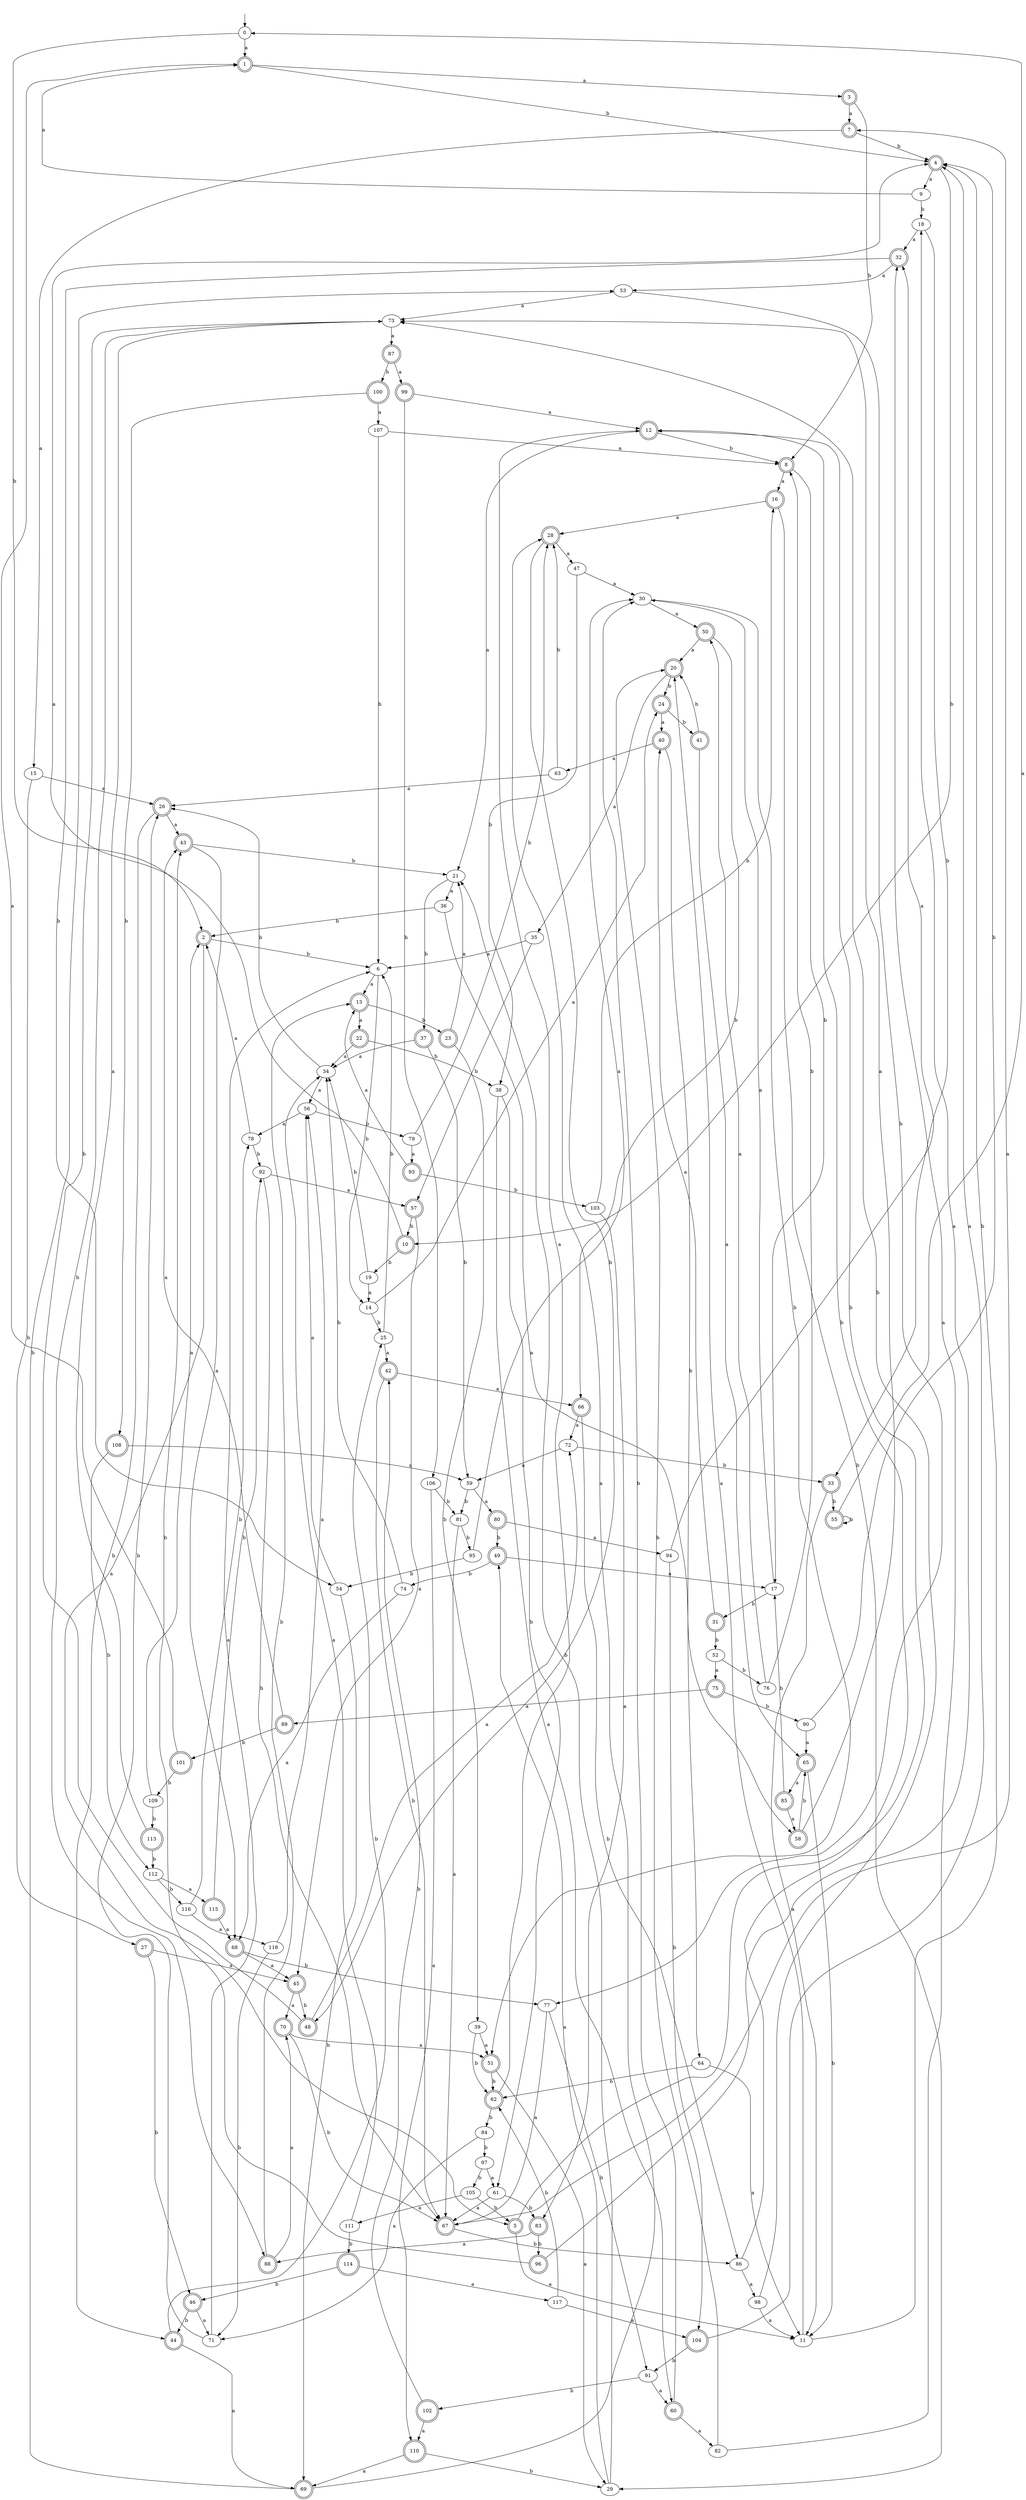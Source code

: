 digraph RandomDFA {
  __start0 [label="", shape=none];
  __start0 -> 0 [label=""];
  0 [shape=circle]
  0 -> 1 [label="a"]
  0 -> 2 [label="b"]
  1 [shape=doublecircle]
  1 -> 3 [label="a"]
  1 -> 4 [label="b"]
  2 [shape=doublecircle]
  2 -> 5 [label="a"]
  2 -> 6 [label="b"]
  3 [shape=doublecircle]
  3 -> 7 [label="a"]
  3 -> 8 [label="b"]
  4 [shape=doublecircle]
  4 -> 9 [label="a"]
  4 -> 10 [label="b"]
  5 [shape=doublecircle]
  5 -> 11 [label="a"]
  5 -> 12 [label="b"]
  6
  6 -> 13 [label="a"]
  6 -> 14 [label="b"]
  7 [shape=doublecircle]
  7 -> 15 [label="a"]
  7 -> 4 [label="b"]
  8 [shape=doublecircle]
  8 -> 16 [label="a"]
  8 -> 17 [label="b"]
  9
  9 -> 1 [label="a"]
  9 -> 18 [label="b"]
  10 [shape=doublecircle]
  10 -> 4 [label="a"]
  10 -> 19 [label="b"]
  11
  11 -> 20 [label="a"]
  11 -> 4 [label="b"]
  12 [shape=doublecircle]
  12 -> 21 [label="a"]
  12 -> 8 [label="b"]
  13 [shape=doublecircle]
  13 -> 22 [label="a"]
  13 -> 23 [label="b"]
  14
  14 -> 24 [label="a"]
  14 -> 25 [label="b"]
  15
  15 -> 26 [label="a"]
  15 -> 27 [label="b"]
  16 [shape=doublecircle]
  16 -> 28 [label="a"]
  16 -> 29 [label="b"]
  17
  17 -> 30 [label="a"]
  17 -> 31 [label="b"]
  18
  18 -> 32 [label="a"]
  18 -> 33 [label="b"]
  19
  19 -> 14 [label="a"]
  19 -> 34 [label="b"]
  20 [shape=doublecircle]
  20 -> 35 [label="a"]
  20 -> 24 [label="b"]
  21
  21 -> 36 [label="a"]
  21 -> 37 [label="b"]
  22 [shape=doublecircle]
  22 -> 34 [label="a"]
  22 -> 38 [label="b"]
  23 [shape=doublecircle]
  23 -> 21 [label="a"]
  23 -> 39 [label="b"]
  24 [shape=doublecircle]
  24 -> 40 [label="a"]
  24 -> 41 [label="b"]
  25
  25 -> 42 [label="a"]
  25 -> 6 [label="b"]
  26 [shape=doublecircle]
  26 -> 43 [label="a"]
  26 -> 44 [label="b"]
  27 [shape=doublecircle]
  27 -> 45 [label="a"]
  27 -> 46 [label="b"]
  28 [shape=doublecircle]
  28 -> 47 [label="a"]
  28 -> 48 [label="b"]
  29
  29 -> 49 [label="a"]
  29 -> 21 [label="b"]
  30
  30 -> 50 [label="a"]
  30 -> 51 [label="b"]
  31 [shape=doublecircle]
  31 -> 40 [label="a"]
  31 -> 52 [label="b"]
  32 [shape=doublecircle]
  32 -> 53 [label="a"]
  32 -> 54 [label="b"]
  33 [shape=doublecircle]
  33 -> 11 [label="a"]
  33 -> 55 [label="b"]
  34
  34 -> 56 [label="a"]
  34 -> 26 [label="b"]
  35
  35 -> 6 [label="a"]
  35 -> 57 [label="b"]
  36
  36 -> 58 [label="a"]
  36 -> 2 [label="b"]
  37 [shape=doublecircle]
  37 -> 34 [label="a"]
  37 -> 59 [label="b"]
  38
  38 -> 60 [label="a"]
  38 -> 61 [label="b"]
  39
  39 -> 51 [label="a"]
  39 -> 62 [label="b"]
  40 [shape=doublecircle]
  40 -> 63 [label="a"]
  40 -> 64 [label="b"]
  41 [shape=doublecircle]
  41 -> 65 [label="a"]
  41 -> 20 [label="b"]
  42 [shape=doublecircle]
  42 -> 66 [label="a"]
  42 -> 67 [label="b"]
  43 [shape=doublecircle]
  43 -> 68 [label="a"]
  43 -> 21 [label="b"]
  44 [shape=doublecircle]
  44 -> 69 [label="a"]
  44 -> 25 [label="b"]
  45 [shape=doublecircle]
  45 -> 70 [label="a"]
  45 -> 48 [label="b"]
  46 [shape=doublecircle]
  46 -> 71 [label="a"]
  46 -> 44 [label="b"]
  47
  47 -> 30 [label="a"]
  47 -> 38 [label="b"]
  48 [shape=doublecircle]
  48 -> 72 [label="a"]
  48 -> 73 [label="b"]
  49 [shape=doublecircle]
  49 -> 17 [label="a"]
  49 -> 74 [label="b"]
  50 [shape=doublecircle]
  50 -> 20 [label="a"]
  50 -> 66 [label="b"]
  51 [shape=doublecircle]
  51 -> 29 [label="a"]
  51 -> 62 [label="b"]
  52
  52 -> 75 [label="a"]
  52 -> 76 [label="b"]
  53
  53 -> 73 [label="a"]
  53 -> 77 [label="b"]
  54
  54 -> 56 [label="a"]
  54 -> 69 [label="b"]
  55 [shape=doublecircle]
  55 -> 0 [label="a"]
  55 -> 55 [label="b"]
  56
  56 -> 78 [label="a"]
  56 -> 79 [label="b"]
  57 [shape=doublecircle]
  57 -> 45 [label="a"]
  57 -> 10 [label="b"]
  58 [shape=doublecircle]
  58 -> 73 [label="a"]
  58 -> 65 [label="b"]
  59
  59 -> 80 [label="a"]
  59 -> 81 [label="b"]
  60 [shape=doublecircle]
  60 -> 82 [label="a"]
  60 -> 30 [label="b"]
  61
  61 -> 67 [label="a"]
  61 -> 83 [label="b"]
  62 [shape=doublecircle]
  62 -> 12 [label="a"]
  62 -> 84 [label="b"]
  63
  63 -> 26 [label="a"]
  63 -> 28 [label="b"]
  64
  64 -> 11 [label="a"]
  64 -> 62 [label="b"]
  65 [shape=doublecircle]
  65 -> 85 [label="a"]
  65 -> 11 [label="b"]
  66 [shape=doublecircle]
  66 -> 72 [label="a"]
  66 -> 86 [label="b"]
  67 [shape=doublecircle]
  67 -> 7 [label="a"]
  67 -> 86 [label="b"]
  68 [shape=doublecircle]
  68 -> 45 [label="a"]
  68 -> 77 [label="b"]
  69 [shape=doublecircle]
  69 -> 28 [label="a"]
  69 -> 53 [label="b"]
  70 [shape=doublecircle]
  70 -> 51 [label="a"]
  70 -> 67 [label="b"]
  71
  71 -> 6 [label="a"]
  71 -> 26 [label="b"]
  72
  72 -> 59 [label="a"]
  72 -> 33 [label="b"]
  73
  73 -> 87 [label="a"]
  73 -> 88 [label="b"]
  74
  74 -> 68 [label="a"]
  74 -> 34 [label="b"]
  75 [shape=doublecircle]
  75 -> 89 [label="a"]
  75 -> 90 [label="b"]
  76
  76 -> 50 [label="a"]
  76 -> 8 [label="b"]
  77
  77 -> 67 [label="a"]
  77 -> 91 [label="b"]
  78
  78 -> 2 [label="a"]
  78 -> 92 [label="b"]
  79
  79 -> 93 [label="a"]
  79 -> 28 [label="b"]
  80 [shape=doublecircle]
  80 -> 94 [label="a"]
  80 -> 49 [label="b"]
  81
  81 -> 67 [label="a"]
  81 -> 95 [label="b"]
  82
  82 -> 32 [label="a"]
  82 -> 20 [label="b"]
  83 [shape=doublecircle]
  83 -> 88 [label="a"]
  83 -> 96 [label="b"]
  84
  84 -> 71 [label="a"]
  84 -> 97 [label="b"]
  85 [shape=doublecircle]
  85 -> 58 [label="a"]
  85 -> 17 [label="b"]
  86
  86 -> 98 [label="a"]
  86 -> 12 [label="b"]
  87 [shape=doublecircle]
  87 -> 99 [label="a"]
  87 -> 100 [label="b"]
  88 [shape=doublecircle]
  88 -> 70 [label="a"]
  88 -> 13 [label="b"]
  89 [shape=doublecircle]
  89 -> 43 [label="a"]
  89 -> 101 [label="b"]
  90
  90 -> 65 [label="a"]
  90 -> 4 [label="b"]
  91
  91 -> 60 [label="a"]
  91 -> 102 [label="b"]
  92
  92 -> 57 [label="a"]
  92 -> 67 [label="b"]
  93 [shape=doublecircle]
  93 -> 13 [label="a"]
  93 -> 103 [label="b"]
  94
  94 -> 32 [label="a"]
  94 -> 104 [label="b"]
  95
  95 -> 30 [label="a"]
  95 -> 54 [label="b"]
  96 [shape=doublecircle]
  96 -> 18 [label="a"]
  96 -> 43 [label="b"]
  97
  97 -> 61 [label="a"]
  97 -> 105 [label="b"]
  98
  98 -> 11 [label="a"]
  98 -> 73 [label="b"]
  99 [shape=doublecircle]
  99 -> 12 [label="a"]
  99 -> 106 [label="b"]
  100 [shape=doublecircle]
  100 -> 107 [label="a"]
  100 -> 108 [label="b"]
  101 [shape=doublecircle]
  101 -> 1 [label="a"]
  101 -> 109 [label="b"]
  102 [shape=doublecircle]
  102 -> 110 [label="a"]
  102 -> 42 [label="b"]
  103
  103 -> 83 [label="a"]
  103 -> 16 [label="b"]
  104 [shape=doublecircle]
  104 -> 4 [label="a"]
  104 -> 91 [label="b"]
  105
  105 -> 111 [label="a"]
  105 -> 5 [label="b"]
  106
  106 -> 110 [label="a"]
  106 -> 81 [label="b"]
  107
  107 -> 8 [label="a"]
  107 -> 6 [label="b"]
  108 [shape=doublecircle]
  108 -> 59 [label="a"]
  108 -> 112 [label="b"]
  109
  109 -> 2 [label="a"]
  109 -> 113 [label="b"]
  110 [shape=doublecircle]
  110 -> 69 [label="a"]
  110 -> 29 [label="b"]
  111
  111 -> 34 [label="a"]
  111 -> 114 [label="b"]
  112
  112 -> 115 [label="a"]
  112 -> 116 [label="b"]
  113 [shape=doublecircle]
  113 -> 73 [label="a"]
  113 -> 112 [label="b"]
  114 [shape=doublecircle]
  114 -> 117 [label="a"]
  114 -> 46 [label="b"]
  115 [shape=doublecircle]
  115 -> 68 [label="a"]
  115 -> 92 [label="b"]
  116
  116 -> 118 [label="a"]
  116 -> 78 [label="b"]
  117
  117 -> 104 [label="a"]
  117 -> 62 [label="b"]
  118
  118 -> 56 [label="a"]
  118 -> 71 [label="b"]
}
